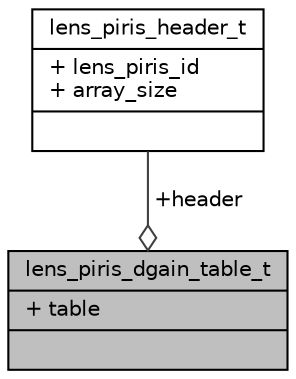 digraph "lens_piris_dgain_table_t"
{
 // INTERACTIVE_SVG=YES
 // LATEX_PDF_SIZE
  bgcolor="transparent";
  edge [fontname="Helvetica",fontsize="10",labelfontname="Helvetica",labelfontsize="10"];
  node [fontname="Helvetica",fontsize="10",shape=record];
  Node1 [label="{lens_piris_dgain_table_t\n|+ table\l|}",height=0.2,width=0.4,color="black", fillcolor="grey75", style="filled", fontcolor="black",tooltip=" "];
  Node2 -> Node1 [color="grey25",fontsize="10",style="solid",label=" +header" ,arrowhead="odiamond",fontname="Helvetica"];
  Node2 [label="{lens_piris_header_t\n|+ lens_piris_id\l+ array_size\l|}",height=0.2,width=0.4,color="black",URL="$d6/dda/structlens__piris__header__t.html",tooltip=" "];
}

